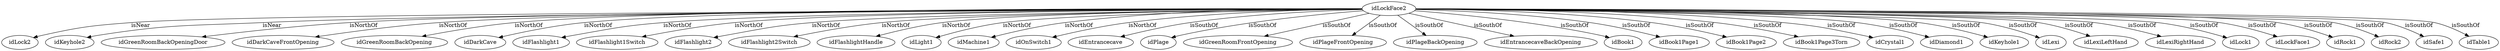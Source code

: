 strict digraph  {
idLockFace2 [node_type=entity_node];
idLock2 [node_type=entity_node];
idKeyhole2 [node_type=entity_node];
idGreenRoomBackOpeningDoor [node_type=entity_node];
idDarkCaveFrontOpening [node_type=entity_node];
idGreenRoomBackOpening [node_type=entity_node];
idDarkCave [node_type=entity_node];
idFlashlight1 [node_type=entity_node];
idFlashlight1Switch [node_type=entity_node];
idFlashlight2 [node_type=entity_node];
idFlashlight2Switch [node_type=entity_node];
idFlashlightHandle [node_type=entity_node];
idLight1 [node_type=entity_node];
idMachine1 [node_type=entity_node];
idOnSwitch1 [node_type=entity_node];
idEntrancecave [node_type=entity_node];
idPlage [node_type=entity_node];
idGreenRoomFrontOpening [node_type=entity_node];
idPlageFrontOpening [node_type=entity_node];
idPlageBackOpening [node_type=entity_node];
idEntrancecaveBackOpening [node_type=entity_node];
idBook1 [node_type=entity_node];
idBook1Page1 [node_type=entity_node];
idBook1Page2 [node_type=entity_node];
idBook1Page3Torn [node_type=entity_node];
idCrystal1 [node_type=entity_node];
idDiamond1 [node_type=entity_node];
idKeyhole1 [node_type=entity_node];
idLexi [node_type=entity_node];
idLexiLeftHand [node_type=entity_node];
idLexiRightHand [node_type=entity_node];
idLock1 [node_type=entity_node];
idLockFace1 [node_type=entity_node];
idRock1 [node_type=entity_node];
idRock2 [node_type=entity_node];
idSafe1 [node_type=entity_node];
idTable1 [node_type=entity_node];
idLockFace2 -> idLock2  [edge_type=relationship, label=isNear];
idLockFace2 -> idKeyhole2  [edge_type=relationship, label=isNear];
idLockFace2 -> idGreenRoomBackOpeningDoor  [edge_type=relationship, label=isNorthOf];
idLockFace2 -> idDarkCaveFrontOpening  [edge_type=relationship, label=isNorthOf];
idLockFace2 -> idGreenRoomBackOpening  [edge_type=relationship, label=isNorthOf];
idLockFace2 -> idDarkCave  [edge_type=relationship, label=isNorthOf];
idLockFace2 -> idFlashlight1  [edge_type=relationship, label=isNorthOf];
idLockFace2 -> idFlashlight1Switch  [edge_type=relationship, label=isNorthOf];
idLockFace2 -> idFlashlight2  [edge_type=relationship, label=isNorthOf];
idLockFace2 -> idFlashlight2Switch  [edge_type=relationship, label=isNorthOf];
idLockFace2 -> idFlashlightHandle  [edge_type=relationship, label=isNorthOf];
idLockFace2 -> idLight1  [edge_type=relationship, label=isNorthOf];
idLockFace2 -> idMachine1  [edge_type=relationship, label=isNorthOf];
idLockFace2 -> idOnSwitch1  [edge_type=relationship, label=isNorthOf];
idLockFace2 -> idEntrancecave  [edge_type=relationship, label=isSouthOf];
idLockFace2 -> idPlage  [edge_type=relationship, label=isSouthOf];
idLockFace2 -> idGreenRoomFrontOpening  [edge_type=relationship, label=isSouthOf];
idLockFace2 -> idPlageFrontOpening  [edge_type=relationship, label=isSouthOf];
idLockFace2 -> idPlageBackOpening  [edge_type=relationship, label=isSouthOf];
idLockFace2 -> idEntrancecaveBackOpening  [edge_type=relationship, label=isSouthOf];
idLockFace2 -> idBook1  [edge_type=relationship, label=isSouthOf];
idLockFace2 -> idBook1Page1  [edge_type=relationship, label=isSouthOf];
idLockFace2 -> idBook1Page2  [edge_type=relationship, label=isSouthOf];
idLockFace2 -> idBook1Page3Torn  [edge_type=relationship, label=isSouthOf];
idLockFace2 -> idCrystal1  [edge_type=relationship, label=isSouthOf];
idLockFace2 -> idDiamond1  [edge_type=relationship, label=isSouthOf];
idLockFace2 -> idKeyhole1  [edge_type=relationship, label=isSouthOf];
idLockFace2 -> idLexi  [edge_type=relationship, label=isSouthOf];
idLockFace2 -> idLexiLeftHand  [edge_type=relationship, label=isSouthOf];
idLockFace2 -> idLexiRightHand  [edge_type=relationship, label=isSouthOf];
idLockFace2 -> idLock1  [edge_type=relationship, label=isSouthOf];
idLockFace2 -> idLockFace1  [edge_type=relationship, label=isSouthOf];
idLockFace2 -> idRock1  [edge_type=relationship, label=isSouthOf];
idLockFace2 -> idRock2  [edge_type=relationship, label=isSouthOf];
idLockFace2 -> idSafe1  [edge_type=relationship, label=isSouthOf];
idLockFace2 -> idTable1  [edge_type=relationship, label=isSouthOf];
}
